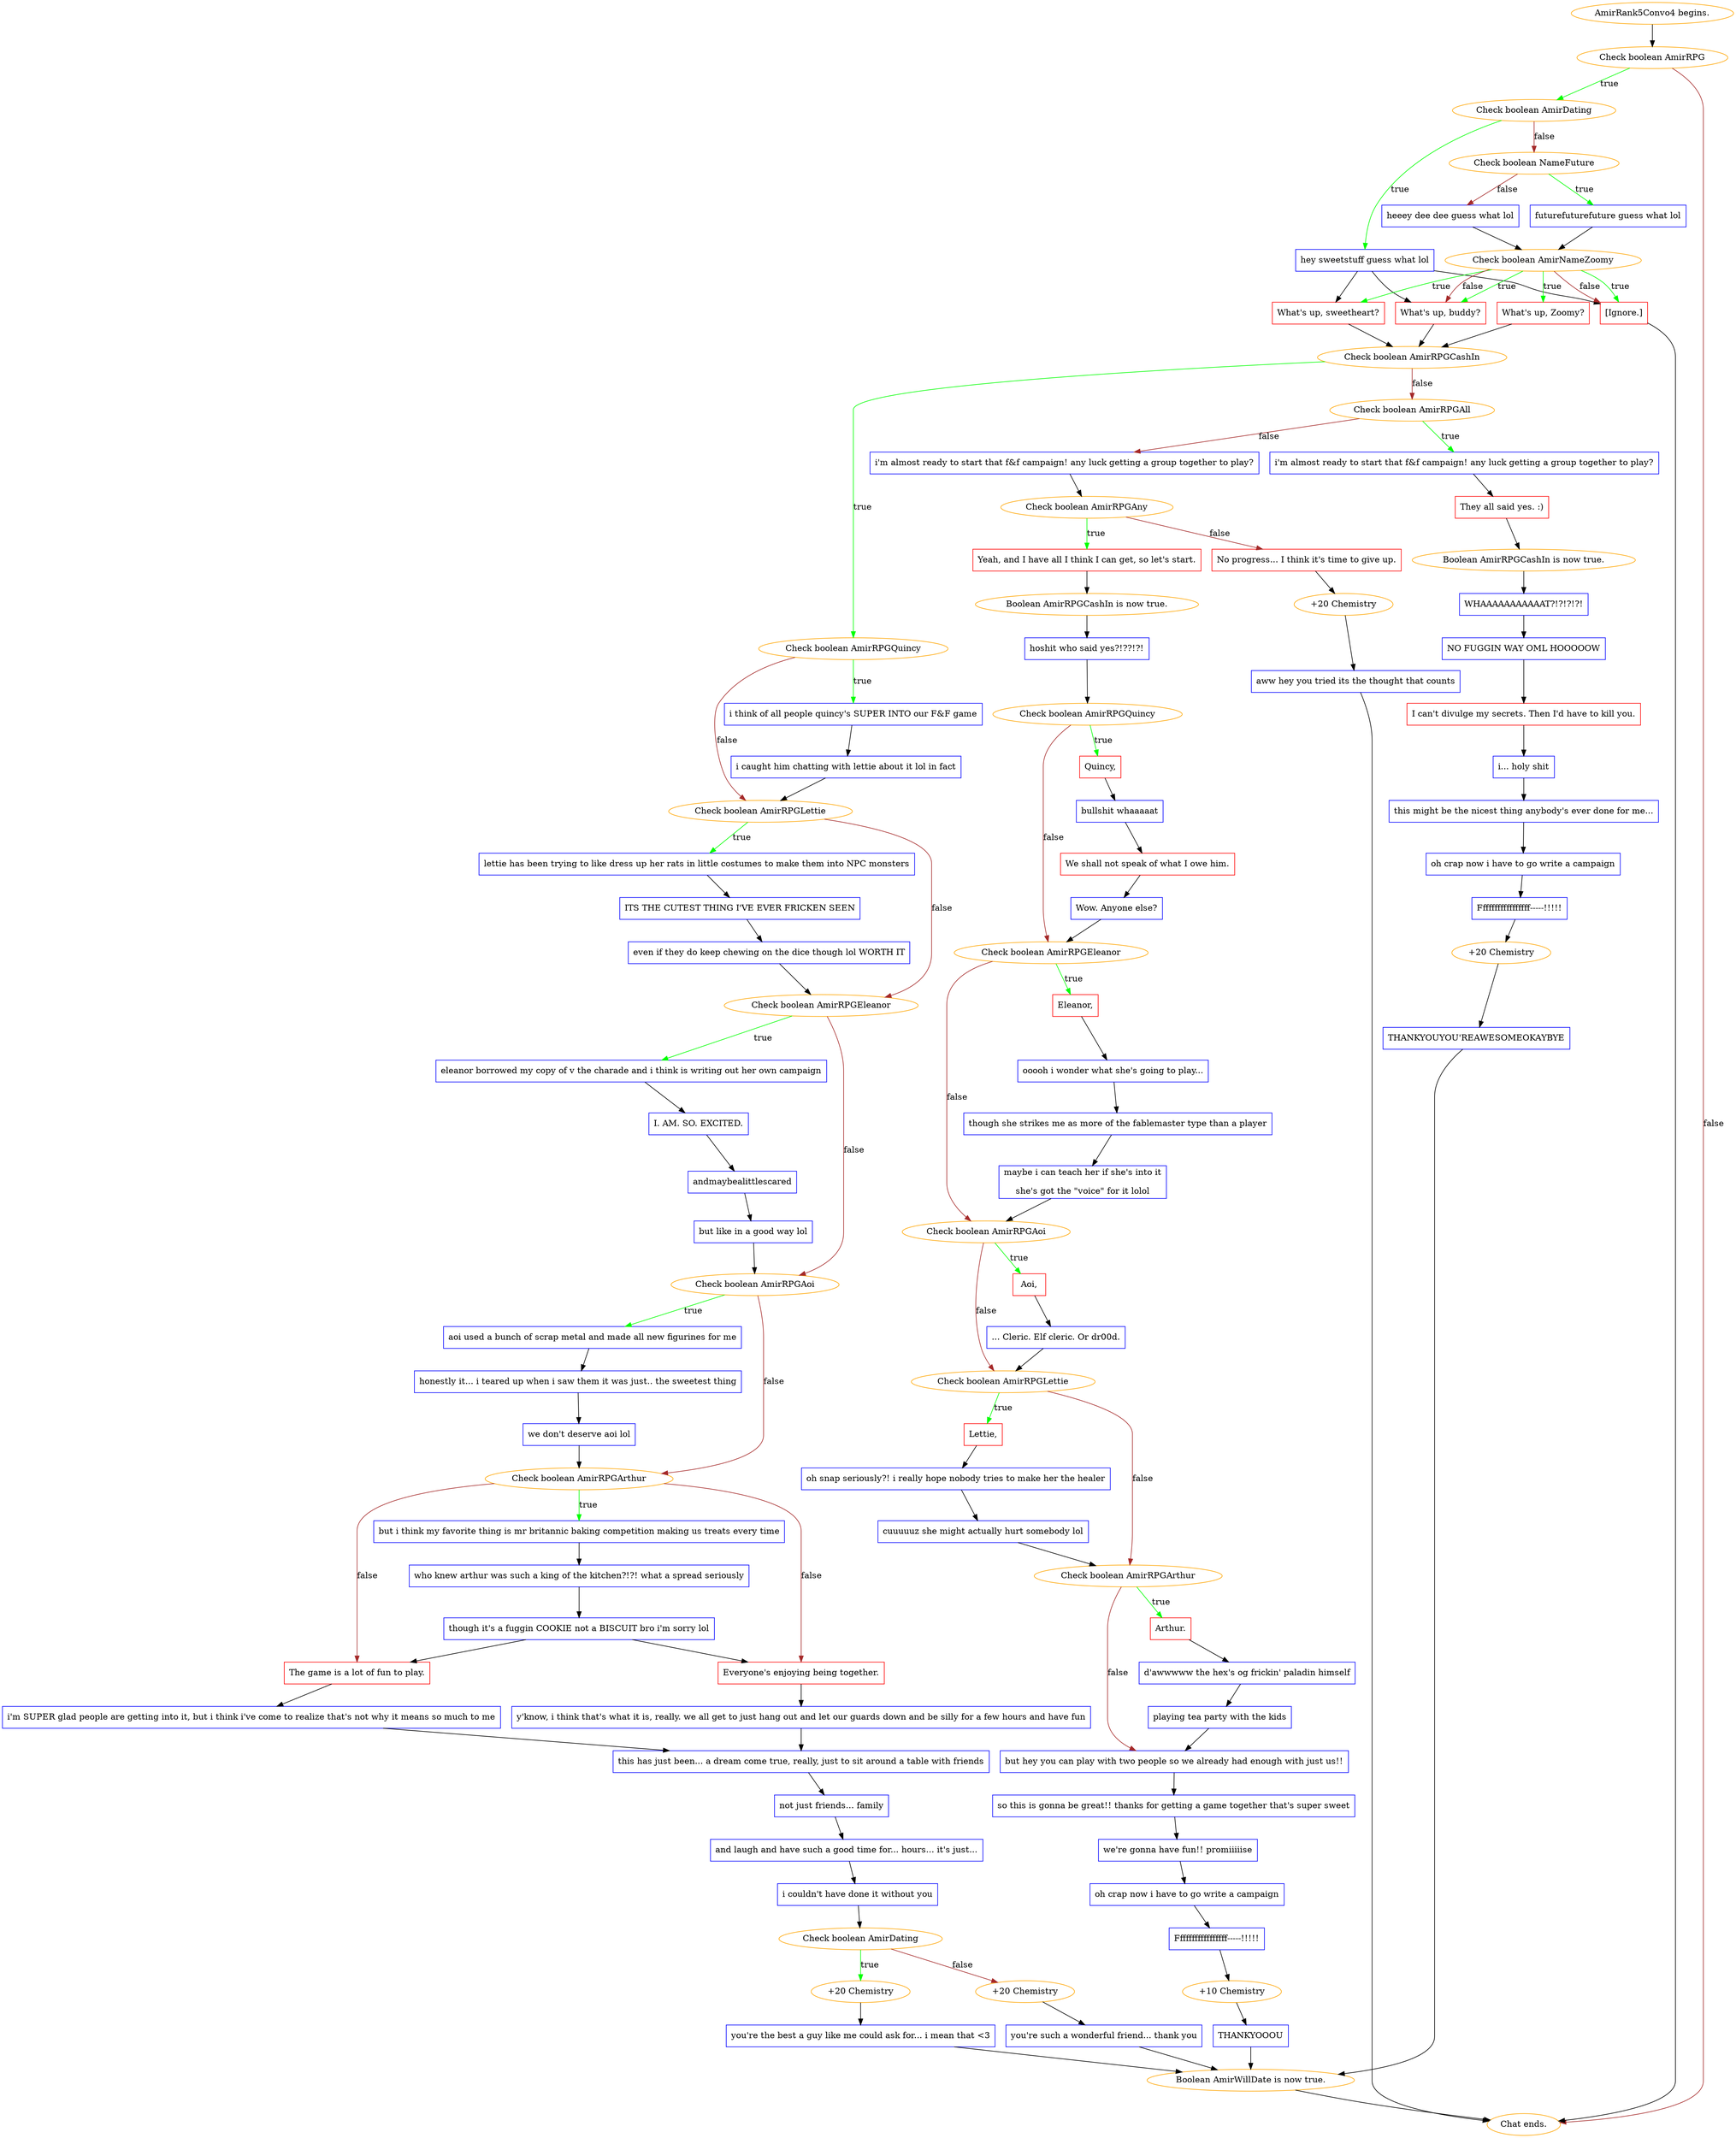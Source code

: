 digraph {
	"AmirRank5Convo4 begins." [color=orange];
		"AmirRank5Convo4 begins." -> j1873986939;
	j1873986939 [label="Check boolean AmirRPG",color=orange];
		j1873986939 -> j43191877 [label=true,color=green];
		j1873986939 -> "Chat ends." [label=false,color=brown];
	j43191877 [label="Check boolean AmirDating",color=orange];
		j43191877 -> j1862165187 [label=true,color=green];
		j43191877 -> j1671112374 [label=false,color=brown];
	"Chat ends." [color=orange];
	j1862165187 [label="hey sweetstuff guess what lol",shape=box,color=blue];
		j1862165187 -> j419272036;
		j1862165187 -> j2162546240;
		j1862165187 -> j3426972941;
	j1671112374 [label="Check boolean NameFuture",color=orange];
		j1671112374 -> j3987389815 [label=true,color=green];
		j1671112374 -> j945689920 [label=false,color=brown];
	j419272036 [label="What's up, sweetheart?",shape=box,color=red];
		j419272036 -> j2764744817;
	j2162546240 [label="What's up, buddy?",shape=box,color=red];
		j2162546240 -> j2764744817;
	j3426972941 [label="[Ignore.]",shape=box,color=red];
		j3426972941 -> "Chat ends.";
	j3987389815 [label="futurefuturefuture guess what lol",shape=box,color=blue];
		j3987389815 -> j1659394248;
	j945689920 [label="heeey dee dee guess what lol",shape=box,color=blue];
		j945689920 -> j1659394248;
	j2764744817 [label="Check boolean AmirRPGCashIn",color=orange];
		j2764744817 -> j24204605 [label=true,color=green];
		j2764744817 -> j1067821991 [label=false,color=brown];
	j1659394248 [label="Check boolean AmirNameZoomy",color=orange];
		j1659394248 -> j419272036 [label=true,color=green];
		j1659394248 -> j3758665868 [label=true,color=green];
		j1659394248 -> j2162546240 [label=true,color=green];
		j1659394248 -> j3426972941 [label=true,color=green];
		j1659394248 -> j2162546240 [label=false,color=brown];
		j1659394248 -> j3426972941 [label=false,color=brown];
	j24204605 [label="Check boolean AmirRPGQuincy",color=orange];
		j24204605 -> j3188953945 [label=true,color=green];
		j24204605 -> j3247779401 [label=false,color=brown];
	j1067821991 [label="Check boolean AmirRPGAll",color=orange];
		j1067821991 -> j772654189 [label=true,color=green];
		j1067821991 -> j3931446606 [label=false,color=brown];
	j3758665868 [label="What's up, Zoomy?",shape=box,color=red];
		j3758665868 -> j2764744817;
	j3188953945 [label="i think of all people quincy's SUPER INTO our F&F game",shape=box,color=blue];
		j3188953945 -> j1546684219;
	j3247779401 [label="Check boolean AmirRPGLettie",color=orange];
		j3247779401 -> j1273987790 [label=true,color=green];
		j3247779401 -> j3931330636 [label=false,color=brown];
	j772654189 [label="i'm almost ready to start that f&f campaign! any luck getting a group together to play?",shape=box,color=blue];
		j772654189 -> j227350891;
	j3931446606 [label="i'm almost ready to start that f&f campaign! any luck getting a group together to play?",shape=box,color=blue];
		j3931446606 -> j1807647523;
	j1546684219 [label="i caught him chatting with lettie about it lol in fact",shape=box,color=blue];
		j1546684219 -> j3247779401;
	j1273987790 [label="lettie has been trying to like dress up her rats in little costumes to make them into NPC monsters",shape=box,color=blue];
		j1273987790 -> j497431008;
	j3931330636 [label="Check boolean AmirRPGEleanor",color=orange];
		j3931330636 -> j3601727799 [label=true,color=green];
		j3931330636 -> j1934026461 [label=false,color=brown];
	j227350891 [label="They all said yes. :)",shape=box,color=red];
		j227350891 -> j4004098412;
	j1807647523 [label="Check boolean AmirRPGAny",color=orange];
		j1807647523 -> j1402814256 [label=true,color=green];
		j1807647523 -> j109250983 [label=false,color=brown];
	j497431008 [label="ITS THE CUTEST THING I'VE EVER FRICKEN SEEN",shape=box,color=blue];
		j497431008 -> j404797603;
	j3601727799 [label="eleanor borrowed my copy of v the charade and i think is writing out her own campaign",shape=box,color=blue];
		j3601727799 -> j395042580;
	j1934026461 [label="Check boolean AmirRPGAoi",color=orange];
		j1934026461 -> j1605663971 [label=true,color=green];
		j1934026461 -> j2802485785 [label=false,color=brown];
	j4004098412 [label="Boolean AmirRPGCashIn is now true.",color=orange];
		j4004098412 -> j3463033146;
	j1402814256 [label="Yeah, and I have all I think I can get, so let's start.",shape=box,color=red];
		j1402814256 -> j2846149720;
	j109250983 [label="No progress... I think it's time to give up.",shape=box,color=red];
		j109250983 -> j3911505973;
	j404797603 [label="even if they do keep chewing on the dice though lol WORTH IT",shape=box,color=blue];
		j404797603 -> j3931330636;
	j395042580 [label="I. AM. SO. EXCITED.",shape=box,color=blue];
		j395042580 -> j2322002046;
	j1605663971 [label="aoi used a bunch of scrap metal and made all new figurines for me",shape=box,color=blue];
		j1605663971 -> j289194782;
	j2802485785 [label="Check boolean AmirRPGArthur",color=orange];
		j2802485785 -> j1667428224 [label=true,color=green];
		j2802485785 -> j689627070 [label=false,color=brown];
		j2802485785 -> j2857394244 [label=false,color=brown];
	j3463033146 [label="WHAAAAAAAAAAAT?!?!?!?!",shape=box,color=blue];
		j3463033146 -> j983554827;
	j2846149720 [label="Boolean AmirRPGCashIn is now true.",color=orange];
		j2846149720 -> j3208830099;
	j3911505973 [label="+20 Chemistry",color=orange];
		j3911505973 -> j1327558529;
	j2322002046 [label="andmaybealittlescared",shape=box,color=blue];
		j2322002046 -> j1012178930;
	j289194782 [label="honestly it... i teared up when i saw them it was just.. the sweetest thing",shape=box,color=blue];
		j289194782 -> j4117579036;
	j1667428224 [label="but i think my favorite thing is mr britannic baking competition making us treats every time",shape=box,color=blue];
		j1667428224 -> j2177438092;
	j689627070 [label="The game is a lot of fun to play.",shape=box,color=red];
		j689627070 -> j2753289250;
	j2857394244 [label="Everyone's enjoying being together.",shape=box,color=red];
		j2857394244 -> j2554033713;
	j983554827 [label="NO FUGGIN WAY OML HOOOOOW",shape=box,color=blue];
		j983554827 -> j1856450536;
	j3208830099 [label="hoshit who said yes?!??!?!",shape=box,color=blue];
		j3208830099 -> j652497461;
	j1327558529 [label="aww hey you tried its the thought that counts",shape=box,color=blue];
		j1327558529 -> "Chat ends.";
	j1012178930 [label="but like in a good way lol",shape=box,color=blue];
		j1012178930 -> j1934026461;
	j4117579036 [label="we don't deserve aoi lol",shape=box,color=blue];
		j4117579036 -> j2802485785;
	j2177438092 [label="who knew arthur was such a king of the kitchen?!?! what a spread seriously",shape=box,color=blue];
		j2177438092 -> j716468795;
	j2753289250 [label="i'm SUPER glad people are getting into it, but i think i've come to realize that's not why it means so much to me",shape=box,color=blue];
		j2753289250 -> j2213562315;
	j2554033713 [label="y'know, i think that's what it is, really. we all get to just hang out and let our guards down and be silly for a few hours and have fun",shape=box,color=blue];
		j2554033713 -> j2213562315;
	j1856450536 [label="I can't divulge my secrets. Then I'd have to kill you.",shape=box,color=red];
		j1856450536 -> j4237833660;
	j652497461 [label="Check boolean AmirRPGQuincy",color=orange];
		j652497461 -> j423729262 [label=true,color=green];
		j652497461 -> j3007899053 [label=false,color=brown];
	j716468795 [label="though it's a fuggin COOKIE not a BISCUIT bro i'm sorry lol",shape=box,color=blue];
		j716468795 -> j689627070;
		j716468795 -> j2857394244;
	j2213562315 [label="this has just been... a dream come true, really, just to sit around a table with friends",shape=box,color=blue];
		j2213562315 -> j3413611394;
	j4237833660 [label="i... holy shit",shape=box,color=blue];
		j4237833660 -> j3979273247;
	j423729262 [label="Quincy,",shape=box,color=red];
		j423729262 -> j2276474540;
	j3007899053 [label="Check boolean AmirRPGEleanor",color=orange];
		j3007899053 -> j1605425213 [label=true,color=green];
		j3007899053 -> j999572931 [label=false,color=brown];
	j3413611394 [label="not just friends... family",shape=box,color=blue];
		j3413611394 -> j2403344957;
	j3979273247 [label="this might be the nicest thing anybody's ever done for me...",shape=box,color=blue];
		j3979273247 -> j1297355476;
	j2276474540 [label="bullshit whaaaaat",shape=box,color=blue];
		j2276474540 -> j2261977349;
	j1605425213 [label="Eleanor,",shape=box,color=red];
		j1605425213 -> j1761380206;
	j999572931 [label="Check boolean AmirRPGAoi",color=orange];
		j999572931 -> j304664607 [label=true,color=green];
		j999572931 -> j3747410780 [label=false,color=brown];
	j2403344957 [label="and laugh and have such a good time for... hours... it's just...",shape=box,color=blue];
		j2403344957 -> j200558667;
	j1297355476 [label="oh crap now i have to go write a campaign",shape=box,color=blue];
		j1297355476 -> j4115115562;
	j2261977349 [label="We shall not speak of what I owe him.",shape=box,color=red];
		j2261977349 -> j2981181216;
	j1761380206 [label="ooooh i wonder what she's going to play...",shape=box,color=blue];
		j1761380206 -> j3348459728;
	j304664607 [label="Aoi,",shape=box,color=red];
		j304664607 -> j1535544936;
	j3747410780 [label="Check boolean AmirRPGLettie",color=orange];
		j3747410780 -> j4197146448 [label=true,color=green];
		j3747410780 -> j2094063887 [label=false,color=brown];
	j200558667 [label="i couldn't have done it without you",shape=box,color=blue];
		j200558667 -> j2285115828;
	j4115115562 [label="Fffffffffffffffff-----!!!!!",shape=box,color=blue];
		j4115115562 -> j1324891982;
	j2981181216 [label="Wow. Anyone else?",shape=box,color=blue];
		j2981181216 -> j3007899053;
	j3348459728 [label="though she strikes me as more of the fablemaster type than a player",shape=box,color=blue];
		j3348459728 -> j866088379;
	j1535544936 [label="... Cleric. Elf cleric. Or dr00d.",shape=box,color=blue];
		j1535544936 -> j3747410780;
	j4197146448 [label="Lettie,",shape=box,color=red];
		j4197146448 -> j2897844825;
	j2094063887 [label="Check boolean AmirRPGArthur",color=orange];
		j2094063887 -> j3965040026 [label=true,color=green];
		j2094063887 -> j239420247 [label=false,color=brown];
	j2285115828 [label="Check boolean AmirDating",color=orange];
		j2285115828 -> j1324447893 [label=true,color=green];
		j2285115828 -> j61698478 [label=false,color=brown];
	j1324891982 [label="+20 Chemistry",color=orange];
		j1324891982 -> j1254394268;
	j866088379 [label="maybe i can teach her if she's into it
she's got the \"voice\" for it lolol",shape=box,color=blue];
		j866088379 -> j999572931;
	j2897844825 [label="oh snap seriously?! i really hope nobody tries to make her the healer",shape=box,color=blue];
		j2897844825 -> j2471735243;
	j3965040026 [label="Arthur.",shape=box,color=red];
		j3965040026 -> j3288011642;
	j239420247 [label="but hey you can play with two people so we already had enough with just us!!",shape=box,color=blue];
		j239420247 -> j3147424954;
	j1324447893 [label="+20 Chemistry",color=orange];
		j1324447893 -> j2767629863;
	j61698478 [label="+20 Chemistry",color=orange];
		j61698478 -> j2483466287;
	j1254394268 [label="THANKYOUYOU'REAWESOMEOKAYBYE",shape=box,color=blue];
		j1254394268 -> j1538486228;
	j2471735243 [label="cuuuuuz she might actually hurt somebody lol",shape=box,color=blue];
		j2471735243 -> j2094063887;
	j3288011642 [label="d'awwwww the hex's og frickin' paladin himself",shape=box,color=blue];
		j3288011642 -> j2659428303;
	j3147424954 [label="so this is gonna be great!! thanks for getting a game together that's super sweet",shape=box,color=blue];
		j3147424954 -> j1965328949;
	j2767629863 [label="you're the best a guy like me could ask for... i mean that <3",shape=box,color=blue];
		j2767629863 -> j1538486228;
	j2483466287 [label="you're such a wonderful friend... thank you",shape=box,color=blue];
		j2483466287 -> j1538486228;
	j1538486228 [label="Boolean AmirWillDate is now true.",color=orange];
		j1538486228 -> "Chat ends.";
	j2659428303 [label="playing tea party with the kids",shape=box,color=blue];
		j2659428303 -> j239420247;
	j1965328949 [label="we're gonna have fun!! promiiiiise",shape=box,color=blue];
		j1965328949 -> j1401864878;
	j1401864878 [label="oh crap now i have to go write a campaign",shape=box,color=blue];
		j1401864878 -> j2668452672;
	j2668452672 [label="Fffffffffffffffff-----!!!!!",shape=box,color=blue];
		j2668452672 -> j369444696;
	j369444696 [label="+10 Chemistry",color=orange];
		j369444696 -> j1844591090;
	j1844591090 [label="THANKYOOOU",shape=box,color=blue];
		j1844591090 -> j1538486228;
}